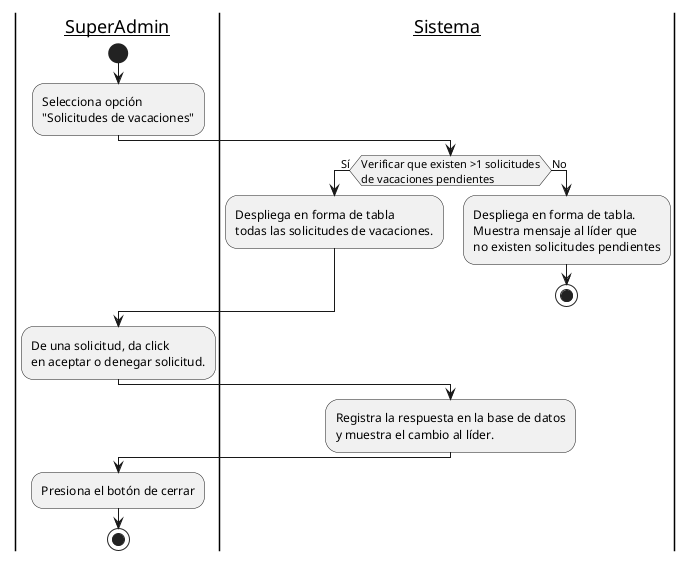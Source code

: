 @startuml CU02 - SuperAdmin consulta solicitudes de vacaciones de colaborador - Diagrama de actividad

|__SuperAdmin__|
start
:Selecciona opción\n"Solicitudes de vacaciones";

|__Sistema__|
if(Verificar que existen >1 solicitudes\nde vacaciones pendientes) then (Sí)
    :Despliega en forma de tabla\ntodas las solicitudes de vacaciones.;
else (No)
    :Despliega en forma de tabla.\nMuestra mensaje al líder que\nno existen solicitudes pendientes;
    stop
endif

|__SuperAdmin__|
:De una solicitud, da click\nen aceptar o denegar solicitud.;

|__Sistema__|
:Registra la respuesta en la base de datos\ny muestra el cambio al líder.;

|__SuperAdmin__|
:Presiona el botón de cerrar;

stop

@enduml